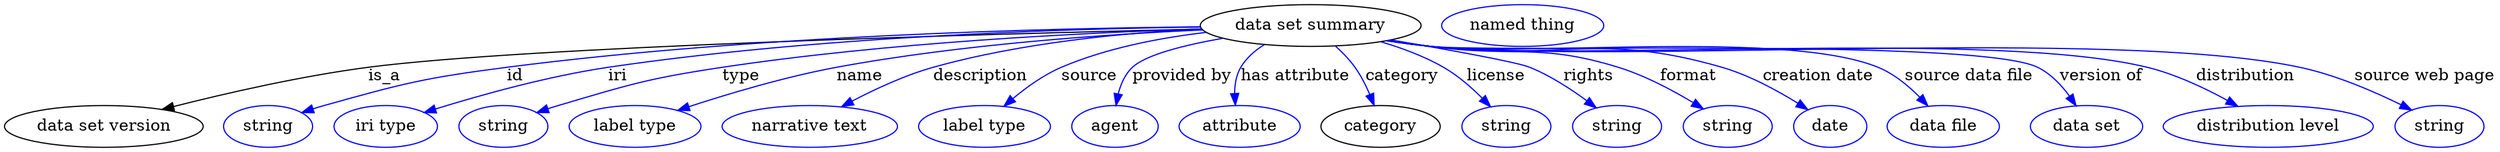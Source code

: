 digraph {
	graph [bb="0,0,1747.2,123"];
	node [label="\N"];
	"data set summary"	 [height=0.5,
		label="data set summary",
		pos="916.64,105",
		width=2.0401];
	"data set version"	 [height=0.5,
		pos="65.644,18",
		width=1.8234];
	"data set summary" -> "data set version"	 [label=is_a,
		lp="260.64,61.5",
		pos="e,106.73,32.148 843.52,103.05 694.89,98.761 362.09,87.395 249.64,69 203.89,61.516 153.22,46.988 116.65,35.347"];
	id	 [color=blue,
		height=0.5,
		label=string,
		pos="179.64,18",
		width=0.84854];
	"data set summary" -> id	 [color=blue,
		label=id,
		lp="355.14,61.5",
		pos="e,203.48,29.542 844.06,102.07 713.23,96.505 442.82,83.654 349.64,69 290.76,59.738 275.93,55.639 219.64,36 217.4,35.217 215.11,34.357 \
212.81,33.451",
		style=solid];
	iri	 [color=blue,
		height=0.5,
		label="iri type",
		pos="264.64,18",
		width=1.011];
	"data set summary" -> iri	 [color=blue,
		label=iri,
		lp="434.14,61.5",
		pos="e,292.56,29.706 844.45,101.46 728.43,95.461 505.63,82.635 427.64,69 374,59.621 361.22,53.471 309.64,36 307.12,35.144 304.52,34.223 \
301.92,33.268",
		style=solid];
	type	 [color=blue,
		height=0.5,
		label=string,
		pos="349.64,18",
		width=0.84854];
	"data set summary" -> type	 [color=blue,
		label=type,
		lp="524.64,61.5",
		pos="e,373.5,29.488 843.9,102.31 762.62,98.432 627.39,89.348 512.64,69 456.91,59.118 442.96,55.008 389.64,36 387.4,35.202 385.12,34.33 \
382.83,33.416",
		style=solid];
	name	 [color=blue,
		height=0.5,
		label="label type",
		pos="443.64,18",
		width=1.2638];
	"data set summary" -> name	 [color=blue,
		label=name,
		lp="604.14,61.5",
		pos="e,474.71,31.265 844.2,101.81 777.2,97.745 675.22,88.704 588.64,69 552.41,60.754 512.69,46.388 484,35",
		style=solid];
	description	 [color=blue,
		height=0.5,
		label="narrative text",
		pos="564.64,18",
		width=1.6068];
	"data set summary" -> description	 [color=blue,
		label=description,
		lp="689.14,61.5",
		pos="e,589.07,34.431 848.3,98.251 784.05,91.403 692.8,80.237 658.64,69 637.32,61.983 615.17,50.216 597.73,39.752",
		style=solid];
	source	 [color=blue,
		height=0.5,
		label="label type",
		pos="685.64,18",
		width=1.2638];
	"data set summary" -> source	 [color=blue,
		label=source,
		lp="762.64,61.5",
		pos="e,701.02,35.235 847.46,98.624 814.98,93.637 776.5,84.765 744.64,69 731.3,62.396 718.53,52.055 708.31,42.406",
		style=solid];
	"provided by"	 [color=blue,
		height=0.5,
		label=agent,
		pos="778.64,18",
		width=0.83048];
	"data set summary" -> "provided by"	 [color=blue,
		label="provided by",
		lp="826.64,61.5",
		pos="e,779.73,36.246 859.05,93.697 831.87,87.287 803.29,78.63 793.64,69 787.52,62.88 783.86,54.393 781.7,46.098",
		style=solid];
	"has attribute"	 [color=blue,
		height=0.5,
		label=attribute,
		pos="866.64,18",
		width=1.1193];
	"data set summary" -> "has attribute"	 [color=blue,
		label="has attribute",
		lp="901.14,61.5",
		pos="e,863.23,35.953 885.28,88.555 878.25,83.297 871.68,76.778 867.64,69 864.06,62.082 862.82,53.893 862.74,46.126",
		style=solid];
	category	 [height=0.5,
		pos="965.64,18",
		width=1.1374];
	"data set summary" -> category	 [color=blue,
		label=category,
		lp="970.14,61.5",
		pos="e,956.66,35.612 927.83,87.184 931.37,81.426 935.24,74.983 938.64,69 943.13,61.116 947.83,52.428 952.02,44.491",
		style=solid];
	license	 [color=blue,
		height=0.5,
		label=string,
		pos="1054.6,18",
		width=0.84854];
	"data set summary" -> license	 [color=blue,
		label=license,
		lp="1035.6,61.5",
		pos="e,1039.3,34.175 957.06,89.97 970.44,84.238 985.11,77.106 997.64,69 1009.8,61.148 1021.9,50.748 1031.8,41.389",
		style=solid];
	rights	 [color=blue,
		height=0.5,
		label=string,
		pos="1133.6,18",
		width=0.84854];
	"data set summary" -> rights	 [color=blue,
		label=rights,
		lp="1101.1,61.5",
		pos="e,1115.9,32.699 972.07,93.028 1004.9,85.527 1043.1,75.991 1058.6,69 1076.1,61.136 1093.9,49.219 1107.8,38.881",
		style=solid];
	format	 [color=blue,
		height=0.5,
		label=string,
		pos="1212.6,18",
		width=0.84854];
	"data set summary" -> format	 [color=blue,
		label=format,
		lp="1174.1,61.5",
		pos="e,1192.8,31.767 970.56,92.767 980.22,90.729 990.22,88.722 999.64,87 1053.1,77.233 1069.2,86.46 1120.6,69 1143.2,61.359 1166.6,48.286 \
1184.2,37.288",
		style=solid];
	"creation date"	 [color=blue,
		height=0.5,
		label=date,
		pos="1288.6,18",
		width=0.75];
	"data set summary" -> "creation date"	 [color=blue,
		label="creation date",
		lp="1266.6,61.5",
		pos="e,1270,31.429 969.6,92.505 979.54,90.447 989.88,88.499 999.64,87 1086.5,73.658 1112.6,94.868 1196.6,69 1219.8,61.862 1243.7,48.399 \
1261.4,37.097",
		style=solid];
	"source data file"	 [color=blue,
		height=0.5,
		label="data file",
		pos="1373.6,18",
		width=1.1013];
	"data set summary" -> "source data file"	 [color=blue,
		label="source data file",
		lp="1374.6,61.5",
		pos="e,1357.4,34.547 969.11,92.337 979.2,90.269 989.71,88.361 999.64,87 1067.1,77.754 1241.7,92.43 1305.6,69 1322,63.004 1337.8,51.683 \
1350,41.228",
		style=solid];
	"version of"	 [color=blue,
		height=0.5,
		label="data set",
		pos="1470.6,18",
		width=1.0471];
	"data set summary" -> "version of"	 [color=blue,
		label="version of",
		lp="1469.1,61.5",
		pos="e,1459.1,35.322 969.1,92.208 979.18,90.152 989.7,88.281 999.64,87 1046.1,81.017 1377.9,88.049 1420.6,69 1433.1,63.443 1444.1,53.225 \
1452.6,43.387",
		style=solid];
	distribution	 [color=blue,
		height=0.5,
		label="distribution level",
		pos="1597.6,18",
		width=1.9679];
	"data set summary" -> distribution	 [color=blue,
		label=distribution,
		lp="1569.1,61.5",
		pos="e,1573,34.95 968.65,92.244 978.87,90.157 989.55,88.266 999.64,87 1110.2,73.14 1393,97.638 1500.6,69 1523,63.044 1546.1,51.215 1564.1,\
40.447",
		style=solid];
	"source web page"	 [color=blue,
		height=0.5,
		label=string,
		pos="1716.6,18",
		width=0.84854];
	"data set summary" -> "source web page"	 [color=blue,
		label="source web page",
		lp="1691.1,61.5",
		pos="e,1695.3,30.889 968.64,92.194 978.86,90.111 989.55,88.235 999.64,87 1133.2,70.678 1473.6,99.291 1604.6,69 1633.8,62.264 1664.6,47.643 \
1686.4,35.775",
		style=solid];
	"named thing_category"	 [color=blue,
		height=0.5,
		label="named thing",
		pos="1063.6,105",
		width=1.5346];
}
